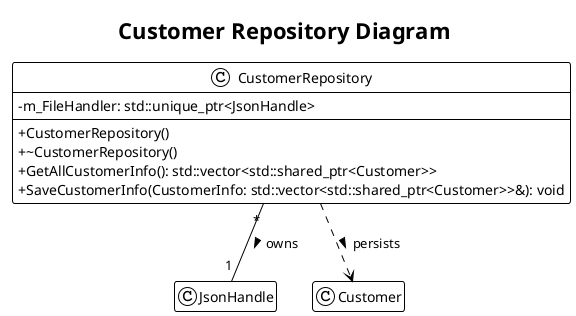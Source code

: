 @startuml
!theme plain
skinparam classAttributeIconSize 0
hide empty members
title Customer Repository Diagram

' Forward-declare dependencies to show relationships
class JsonHandle
class Customer

class CustomerRepository {
  - m_FileHandler: std::unique_ptr<JsonHandle>
  --
  + CustomerRepository()
  + ~CustomerRepository()
  + GetAllCustomerInfo(): std::vector<std::shared_ptr<Customer>>
  + SaveCustomerInfo(CustomerInfo: std::vector<std::shared_ptr<Customer>>&): void
}

' --- Relationships ---

' Composition: The repository owns its file handler for data persistence.
CustomerRepository "*"-- "1" JsonHandle : owns >

' Dependency: The repository's responsibility is to persist and retrieve Customer objects.
CustomerRepository ..> Customer : persists >

@enduml